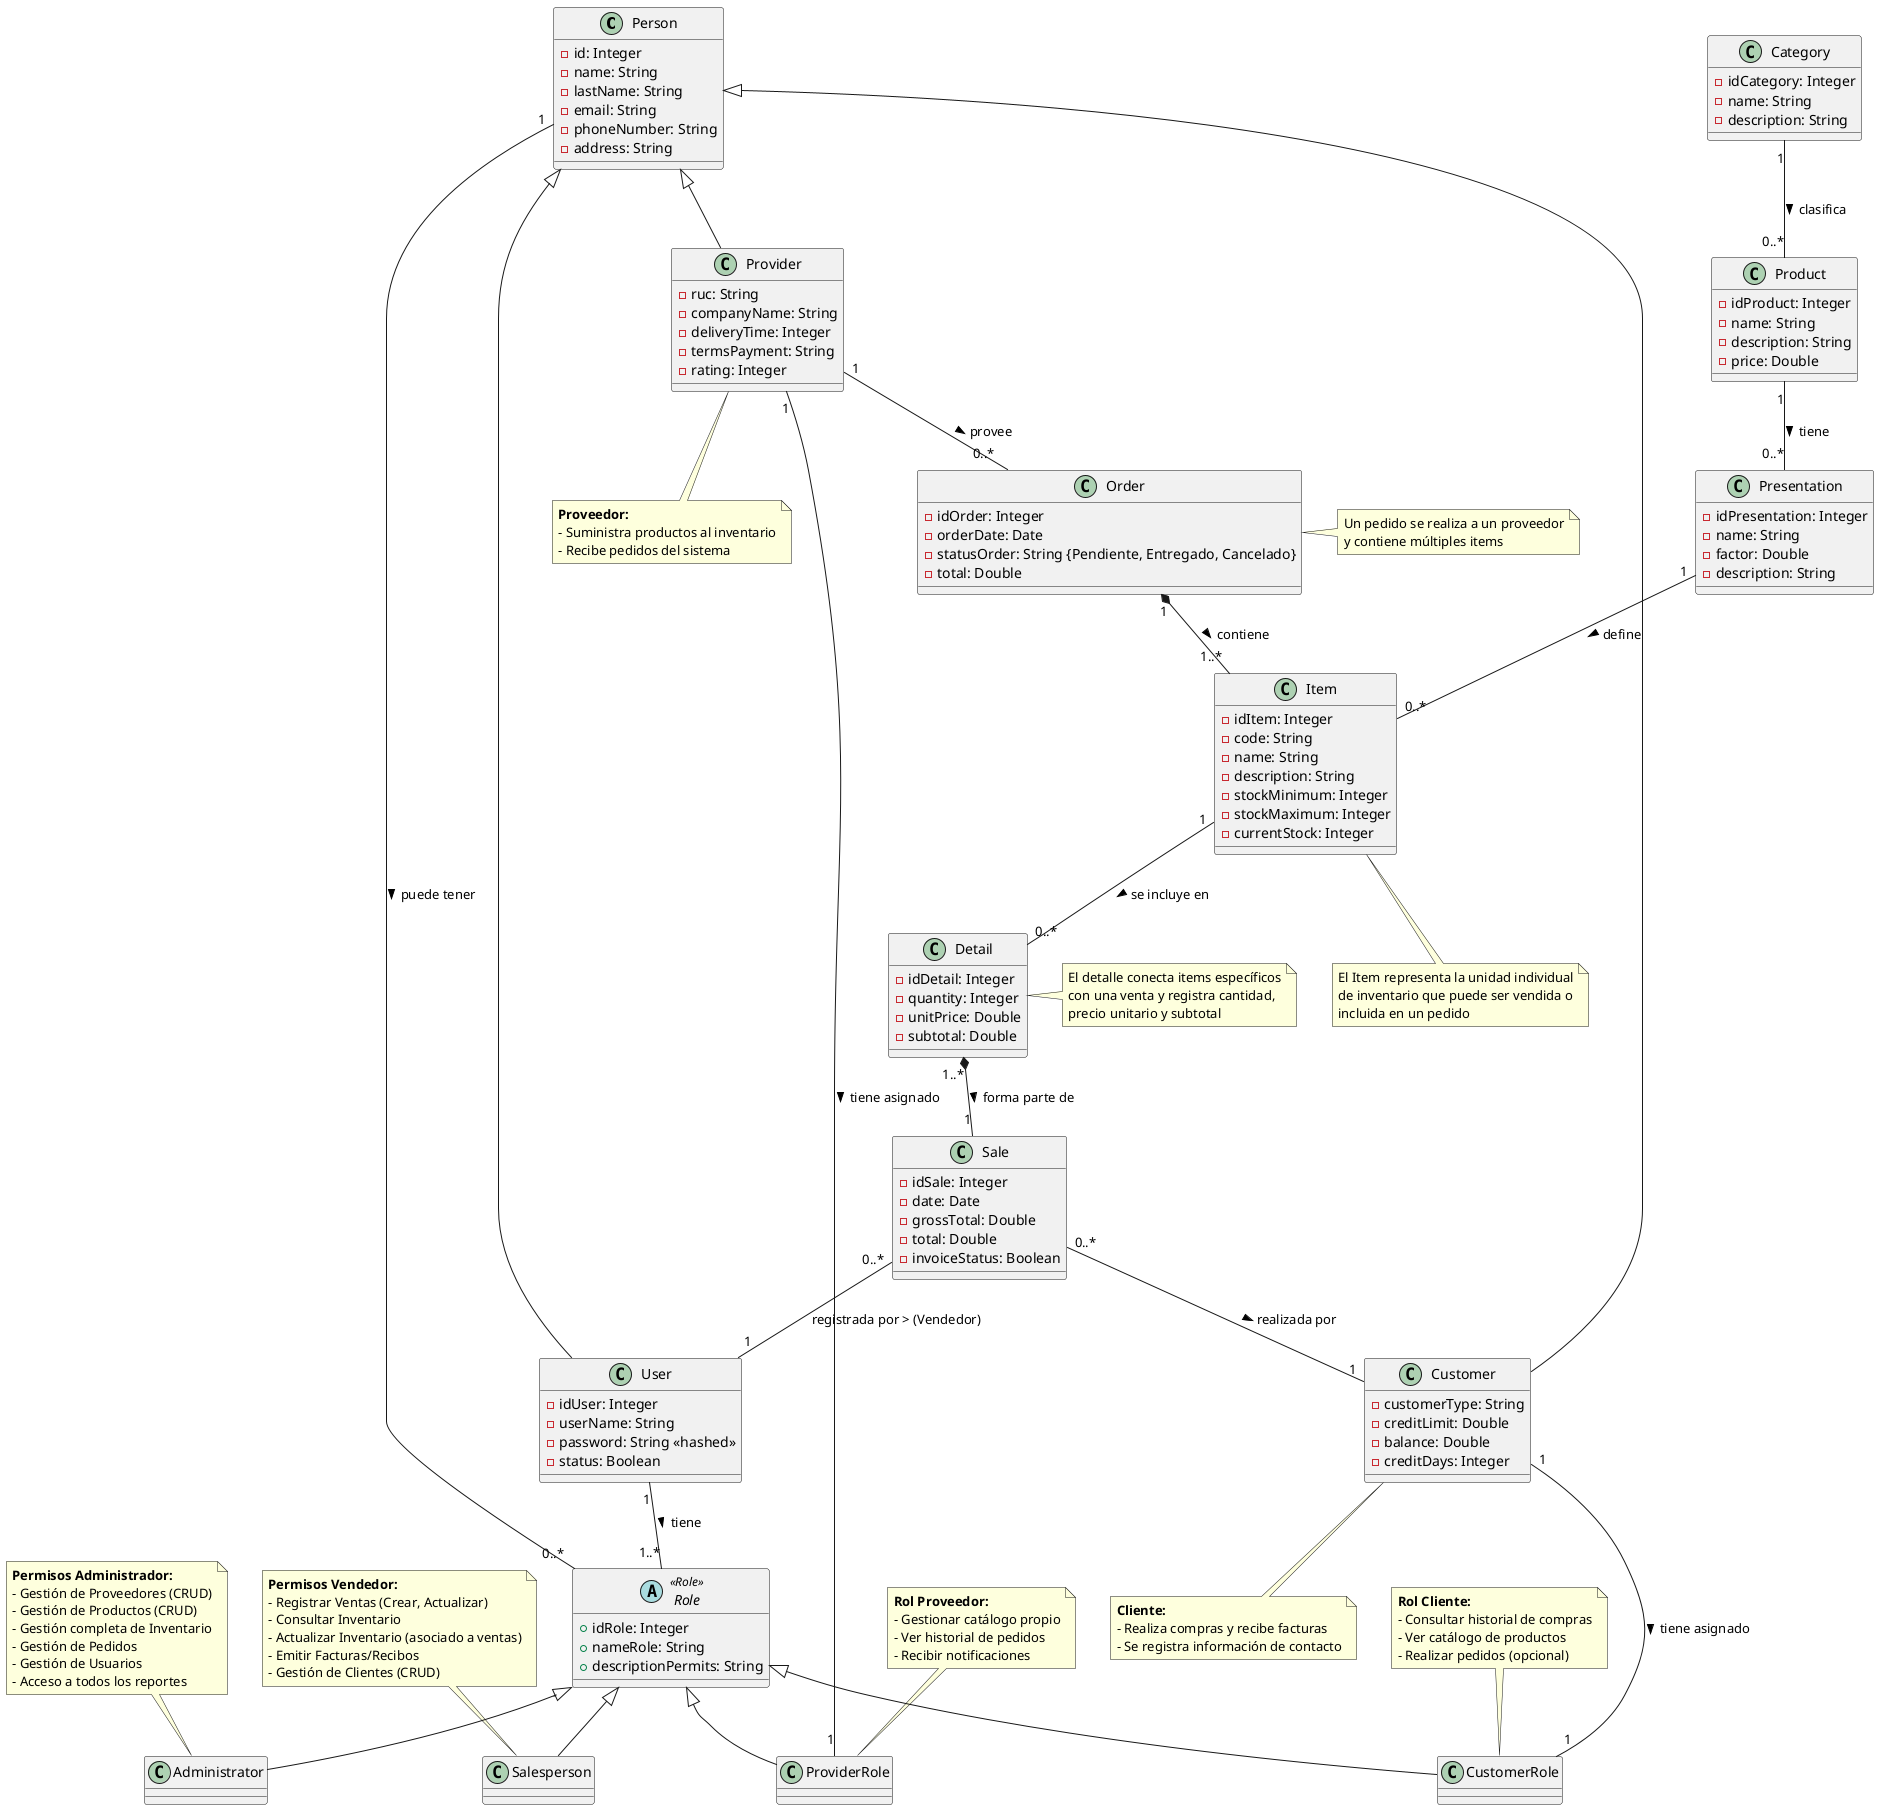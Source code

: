 @startuml "Modelo de Dominio Sistema de Inventario SIGMA (Integrado)"

' --- Entidades Principales ---
class Person {
  -id: Integer
  -name: String
  -lastName: String
  -email: String
  -phoneNumber: String
  -address: String
}

class User extends Person {
  -idUser: Integer
  -userName: String
  -password: String <<hashed>>
  -status: Boolean
}

abstract class Role <<Role>> {
  +idRole: Integer
  +nameRole: String
  +descriptionPermits: String
}

' Extensiones de Rol
class Administrator extends Role
class Salesperson extends Role
class CustomerRole extends Role
class ProviderRole extends Role

' Extensiones de Persona
class Customer extends Person {
  -customerType: String
  -creditLimit: Double
  -balance: Double
  -creditDays: Integer
}

class Provider extends Person {
  -ruc: String
  -companyName: String
  -deliveryTime: Integer
  -termsPayment: String
  -rating: Integer
}

class Order {
  -idOrder: Integer
  -orderDate: Date
  -statusOrder: String {Pendiente, Entregado, Cancelado}
  -total: Double
}

class Item {
  -idItem: Integer
  -code: String
  -name: String
  -description: String
  -stockMinimum: Integer
  -stockMaximum: Integer
  -currentStock: Integer
}

class Presentation {
  -idPresentation: Integer
  -name: String
  -factor: Double
  -description: String
}

class Product {
  -idProduct: Integer
  -name: String
  -description: String
  -price: Double
}

class Category {
  -idCategory: Integer
  -name: String
  -description: String
}

class Sale {
  -idSale: Integer
  -date: Date
  -grossTotal: Double
  -total: Double
  -invoiceStatus: Boolean
}

class Detail {
  -idDetail: Integer
  -quantity: Integer
  -unitPrice: Double
  -subtotal: Double
}

' --- Relaciones y Cardinalidades ---

' Usuario, Persona y Rol
User "1" -- "1..*" Role : tiene >
Person "1" -- "0..*" Role : puede tener >
Customer "1" -- "1" CustomerRole : tiene asignado >
Provider "1" -- "1" ProviderRole : tiene asignado >

' Proveedor y pedido
Provider "1" -- "0..*" Order : provee >
Order "1" *-- "1..*" Item : contiene >

' Categoría, producto, presentación e item
Category "1" -- "0..*" Product : clasifica >
Product "1" -- "0..*" Presentation : tiene >
Presentation "1" -- "0..*" Item : define >

' Venta y detalle
Item "1" -- "0..*" Detail : se incluye en >
Detail "1..*" *-- "1" Sale : forma parte de >
Sale "0..*" -- "1" User : registrada por > (Vendedor)
Sale "0..*" -- "1" Customer : realizada por >

' --- Restricciones y Permisos ---
note top of Administrator
  **Permisos Administrador:**
  - Gestión de Proveedores (CRUD)
  - Gestión de Productos (CRUD)
  - Gestión completa de Inventario
  - Gestión de Pedidos
  - Gestión de Usuarios
  - Acceso a todos los reportes
end note

note top of Salesperson
  **Permisos Vendedor:**
  - Registrar Ventas (Crear, Actualizar)
  - Consultar Inventario
  - Actualizar Inventario (asociado a ventas)
  - Emitir Facturas/Recibos
  - Gestión de Clientes (CRUD)
end note

note top of CustomerRole
  **Rol Cliente:**
  - Consultar historial de compras
  - Ver catálogo de productos
  - Realizar pedidos (opcional)
end note

note top of ProviderRole
  **Rol Proveedor:**
  - Gestionar catálogo propio
  - Ver historial de pedidos
  - Recibir notificaciones
end note

note bottom of Customer
  **Cliente:**
  - Realiza compras y recibe facturas
  - Se registra información de contacto
end note

note bottom of Provider
  **Proveedor:**
  - Suministra productos al inventario
  - Recibe pedidos del sistema
end note

note right of Order
  Un pedido se realiza a un proveedor
  y contiene múltiples items
end note

note right of Detail
  El detalle conecta items específicos
  con una venta y registra cantidad,
  precio unitario y subtotal
end note

note bottom of Item
  El Item representa la unidad individual
  de inventario que puede ser vendida o
  incluida en un pedido
end note

@enduml